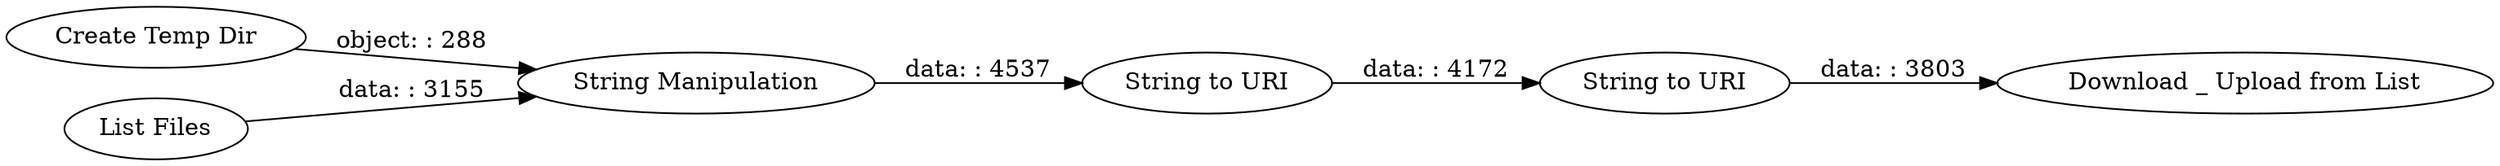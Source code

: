 digraph {
	"-2180619633302350024_6" [label="String to URI"]
	"-2180619633302350024_8" [label="String to URI"]
	"-2180619633302350024_11" [label="Download _ Upload from List"]
	"-2180619633302350024_1" [label="Create Temp Dir"]
	"-2180619633302350024_7" [label="String Manipulation"]
	"-2180619633302350024_2" [label="List Files"]
	"-2180619633302350024_8" -> "-2180619633302350024_11" [label="data: : 3803"]
	"-2180619633302350024_6" -> "-2180619633302350024_8" [label="data: : 4172"]
	"-2180619633302350024_1" -> "-2180619633302350024_7" [label="object: : 288"]
	"-2180619633302350024_2" -> "-2180619633302350024_7" [label="data: : 3155"]
	"-2180619633302350024_7" -> "-2180619633302350024_6" [label="data: : 4537"]
	rankdir=LR
}
